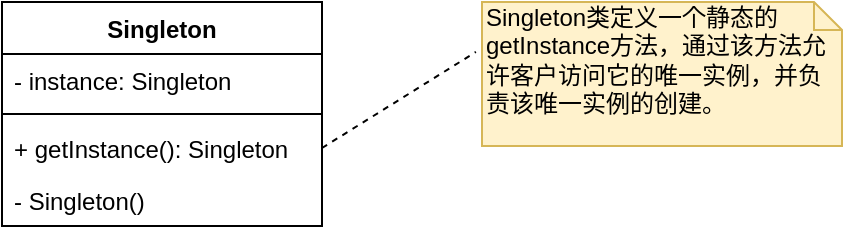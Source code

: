 <mxfile version="13.6.2" type="device"><diagram id="_2snk90dEDGtmF6qQsYz" name="Page-1"><mxGraphModel dx="617" dy="483" grid="1" gridSize="10" guides="1" tooltips="1" connect="1" arrows="1" fold="1" page="1" pageScale="1" pageWidth="850" pageHeight="1100" math="0" shadow="0"><root><mxCell id="0"/><mxCell id="1" parent="0"/><mxCell id="D5yHxb5fjbkwf5W4luUc-4" value="Singleton类定义一个静态的getInstance方法，通过该方法允许客户访问它的唯一实例，并负责该唯一实例的创建。" style="shape=note;whiteSpace=wrap;html=1;size=14;verticalAlign=top;align=left;spacingTop=-6;fillColor=#fff2cc;strokeColor=#d6b656;" vertex="1" parent="1"><mxGeometry x="445" y="164" width="180" height="72" as="geometry"/></mxCell><mxCell id="D5yHxb5fjbkwf5W4luUc-6" style="orthogonalLoop=1;jettySize=auto;html=1;exitX=1;exitY=0.5;exitDx=0;exitDy=0;entryX=-0.017;entryY=0.347;entryDx=0;entryDy=0;entryPerimeter=0;dashed=1;endArrow=none;endFill=0;" edge="1" parent="1" source="D5yHxb5fjbkwf5W4luUc-1" target="D5yHxb5fjbkwf5W4luUc-4"><mxGeometry relative="1" as="geometry"/></mxCell><mxCell id="QEpHx2svivYz9im4ij2W-1" value="Singleton" style="swimlane;fontStyle=1;align=center;verticalAlign=top;childLayout=stackLayout;horizontal=1;startSize=26;horizontalStack=0;resizeParent=1;resizeParentMax=0;resizeLast=0;collapsible=1;marginBottom=0;" parent="1" vertex="1"><mxGeometry x="205" y="164" width="160" height="112" as="geometry"/></mxCell><mxCell id="QEpHx2svivYz9im4ij2W-5" value="- instance: Singleton" style="text;strokeColor=none;fillColor=none;align=left;verticalAlign=top;spacingLeft=4;spacingRight=4;overflow=hidden;rotatable=0;points=[[0,0.5],[1,0.5]];portConstraint=eastwest;" parent="QEpHx2svivYz9im4ij2W-1" vertex="1"><mxGeometry y="26" width="160" height="26" as="geometry"/></mxCell><mxCell id="QEpHx2svivYz9im4ij2W-3" value="" style="line;strokeWidth=1;fillColor=none;align=left;verticalAlign=middle;spacingTop=-1;spacingLeft=3;spacingRight=3;rotatable=0;labelPosition=right;points=[];portConstraint=eastwest;" parent="QEpHx2svivYz9im4ij2W-1" vertex="1"><mxGeometry y="52" width="160" height="8" as="geometry"/></mxCell><mxCell id="D5yHxb5fjbkwf5W4luUc-1" value="+ getInstance(): Singleton" style="text;strokeColor=none;fillColor=none;align=left;verticalAlign=top;spacingLeft=4;spacingRight=4;overflow=hidden;rotatable=0;points=[[0,0.5],[1,0.5]];portConstraint=eastwest;" vertex="1" parent="QEpHx2svivYz9im4ij2W-1"><mxGeometry y="60" width="160" height="26" as="geometry"/></mxCell><mxCell id="QEpHx2svivYz9im4ij2W-4" value="- Singleton()" style="text;strokeColor=none;fillColor=none;align=left;verticalAlign=top;spacingLeft=4;spacingRight=4;overflow=hidden;rotatable=0;points=[[0,0.5],[1,0.5]];portConstraint=eastwest;" parent="QEpHx2svivYz9im4ij2W-1" vertex="1"><mxGeometry y="86" width="160" height="26" as="geometry"/></mxCell></root></mxGraphModel></diagram></mxfile>